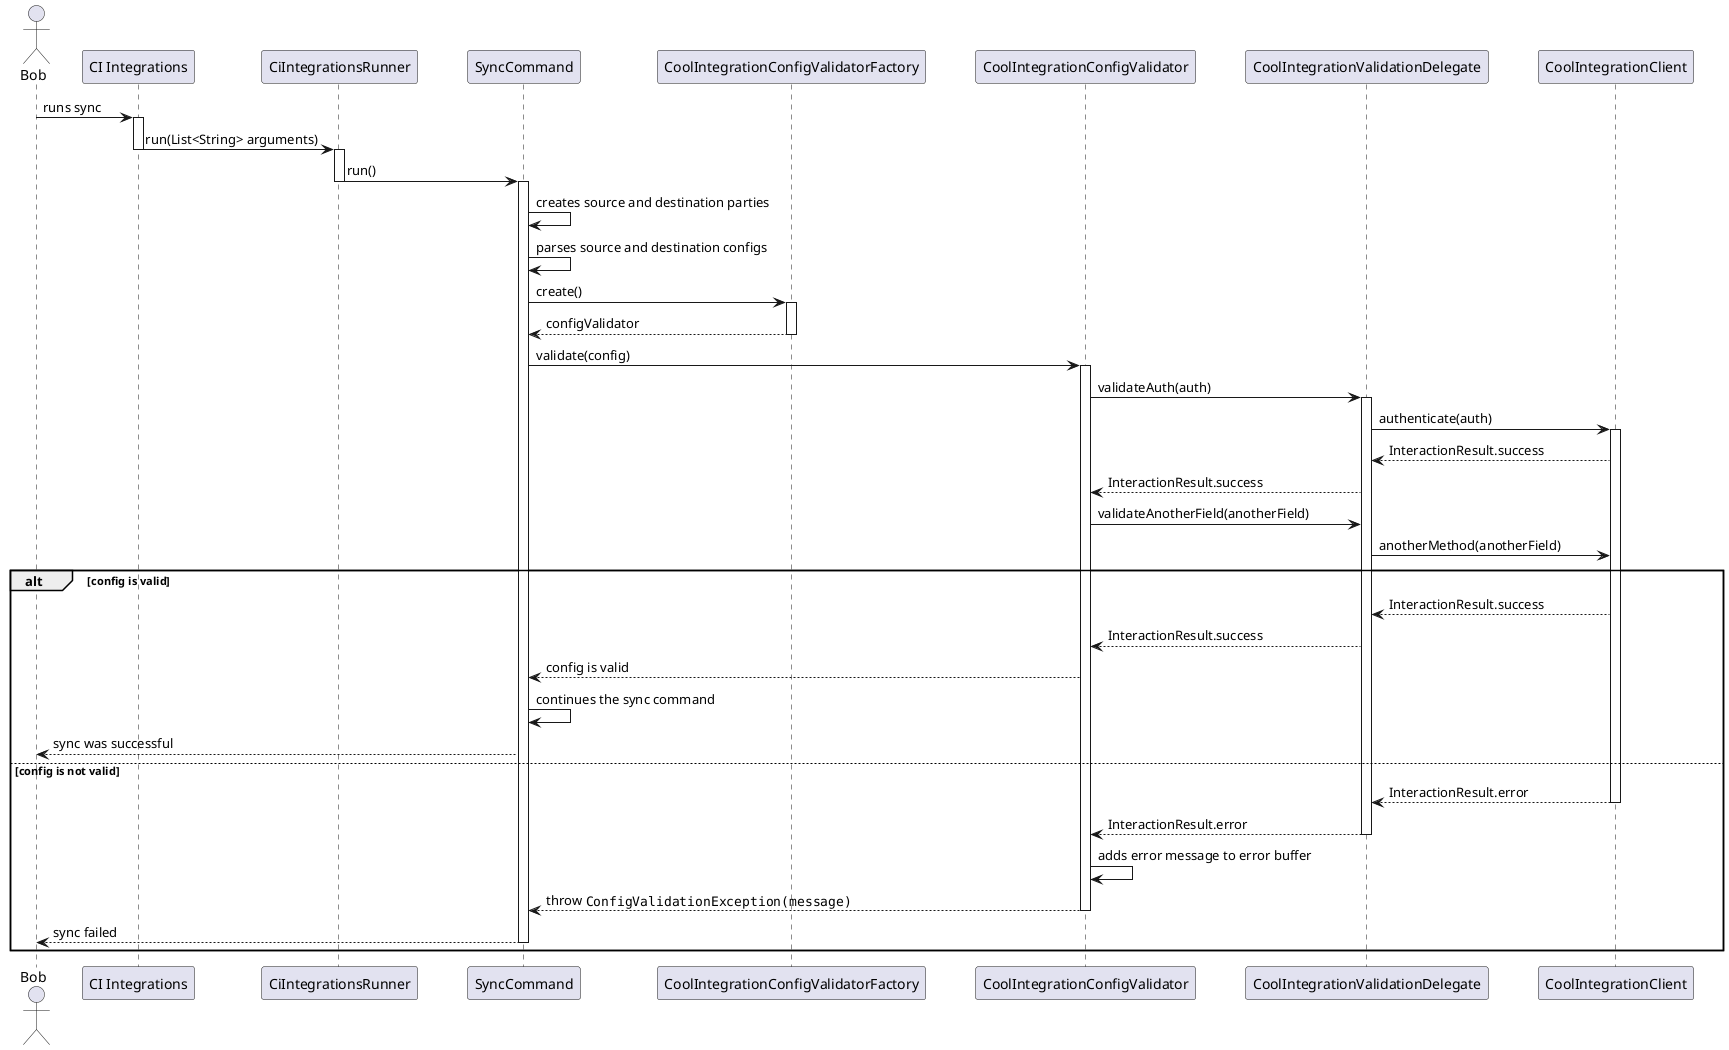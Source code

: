 @startuml ci_integrations_config_validator_sequence_diagram

skinparam ParticipantPadding 20
skinparam BoxPadding 10

actor Bob

participant "CI Integrations"
participant CiIntegrationsRunner
participant SyncCommand
participant CoolIntegrationConfigValidatorFactory
participant CoolIntegrationConfigValidator
participant CoolIntegrationValidationDelegate
participant CoolIntegrationClient

Bob -> "CI Integrations" : runs sync
activate "CI Integrations"

"CI Integrations" -> CiIntegrationsRunner: run(List<String> arguments)
deactivate "CI Integrations"
activate CiIntegrationsRunner

CiIntegrationsRunner -> SyncCommand: run()
deactivate CiIntegrationsRunner
activate SyncCommand

SyncCommand -> SyncCommand : creates source and destination parties
SyncCommand -> SyncCommand : parses source and destination configs

SyncCommand -> CoolIntegrationConfigValidatorFactory : create()
activate CoolIntegrationConfigValidatorFactory

CoolIntegrationConfigValidatorFactory --> SyncCommand : configValidator
deactivate CoolIntegrationConfigValidatorFactory

SyncCommand -> CoolIntegrationConfigValidator : validate(config)
activate CoolIntegrationConfigValidator

CoolIntegrationConfigValidator -> CoolIntegrationValidationDelegate : validateAuth(auth)
activate CoolIntegrationValidationDelegate

CoolIntegrationValidationDelegate -> CoolIntegrationClient : authenticate(auth)
activate  CoolIntegrationClient

CoolIntegrationClient --> CoolIntegrationValidationDelegate : InteractionResult.success
CoolIntegrationValidationDelegate --> CoolIntegrationConfigValidator : InteractionResult.success

CoolIntegrationConfigValidator -> CoolIntegrationValidationDelegate : validateAnotherField(anotherField)
CoolIntegrationValidationDelegate -> CoolIntegrationClient : anotherMethod(anotherField)

alt config is valid

    CoolIntegrationClient --> CoolIntegrationValidationDelegate : InteractionResult.success
    CoolIntegrationValidationDelegate --> CoolIntegrationConfigValidator : InteractionResult.success

    CoolIntegrationConfigValidator --> SyncCommand : config is valid
    SyncCommand -> SyncCommand : continues the sync command
    SyncCommand --> Bob : sync was successful

else config is not valid

    CoolIntegrationClient --> CoolIntegrationValidationDelegate : InteractionResult.error
    deactivate CoolIntegrationClient

    CoolIntegrationValidationDelegate --> CoolIntegrationConfigValidator : InteractionResult.error
    deactivate CoolIntegrationValidationDelegate

    CoolIntegrationConfigValidator -> CoolIntegrationConfigValidator : adds error message to error buffer

    CoolIntegrationConfigValidator --> SyncCommand : throw ""ConfigValidationException(message)""
    deactivate CoolIntegrationConfigValidator

    SyncCommand --> Bob : sync failed
    deactivate SyncCommand

end

@enduml
